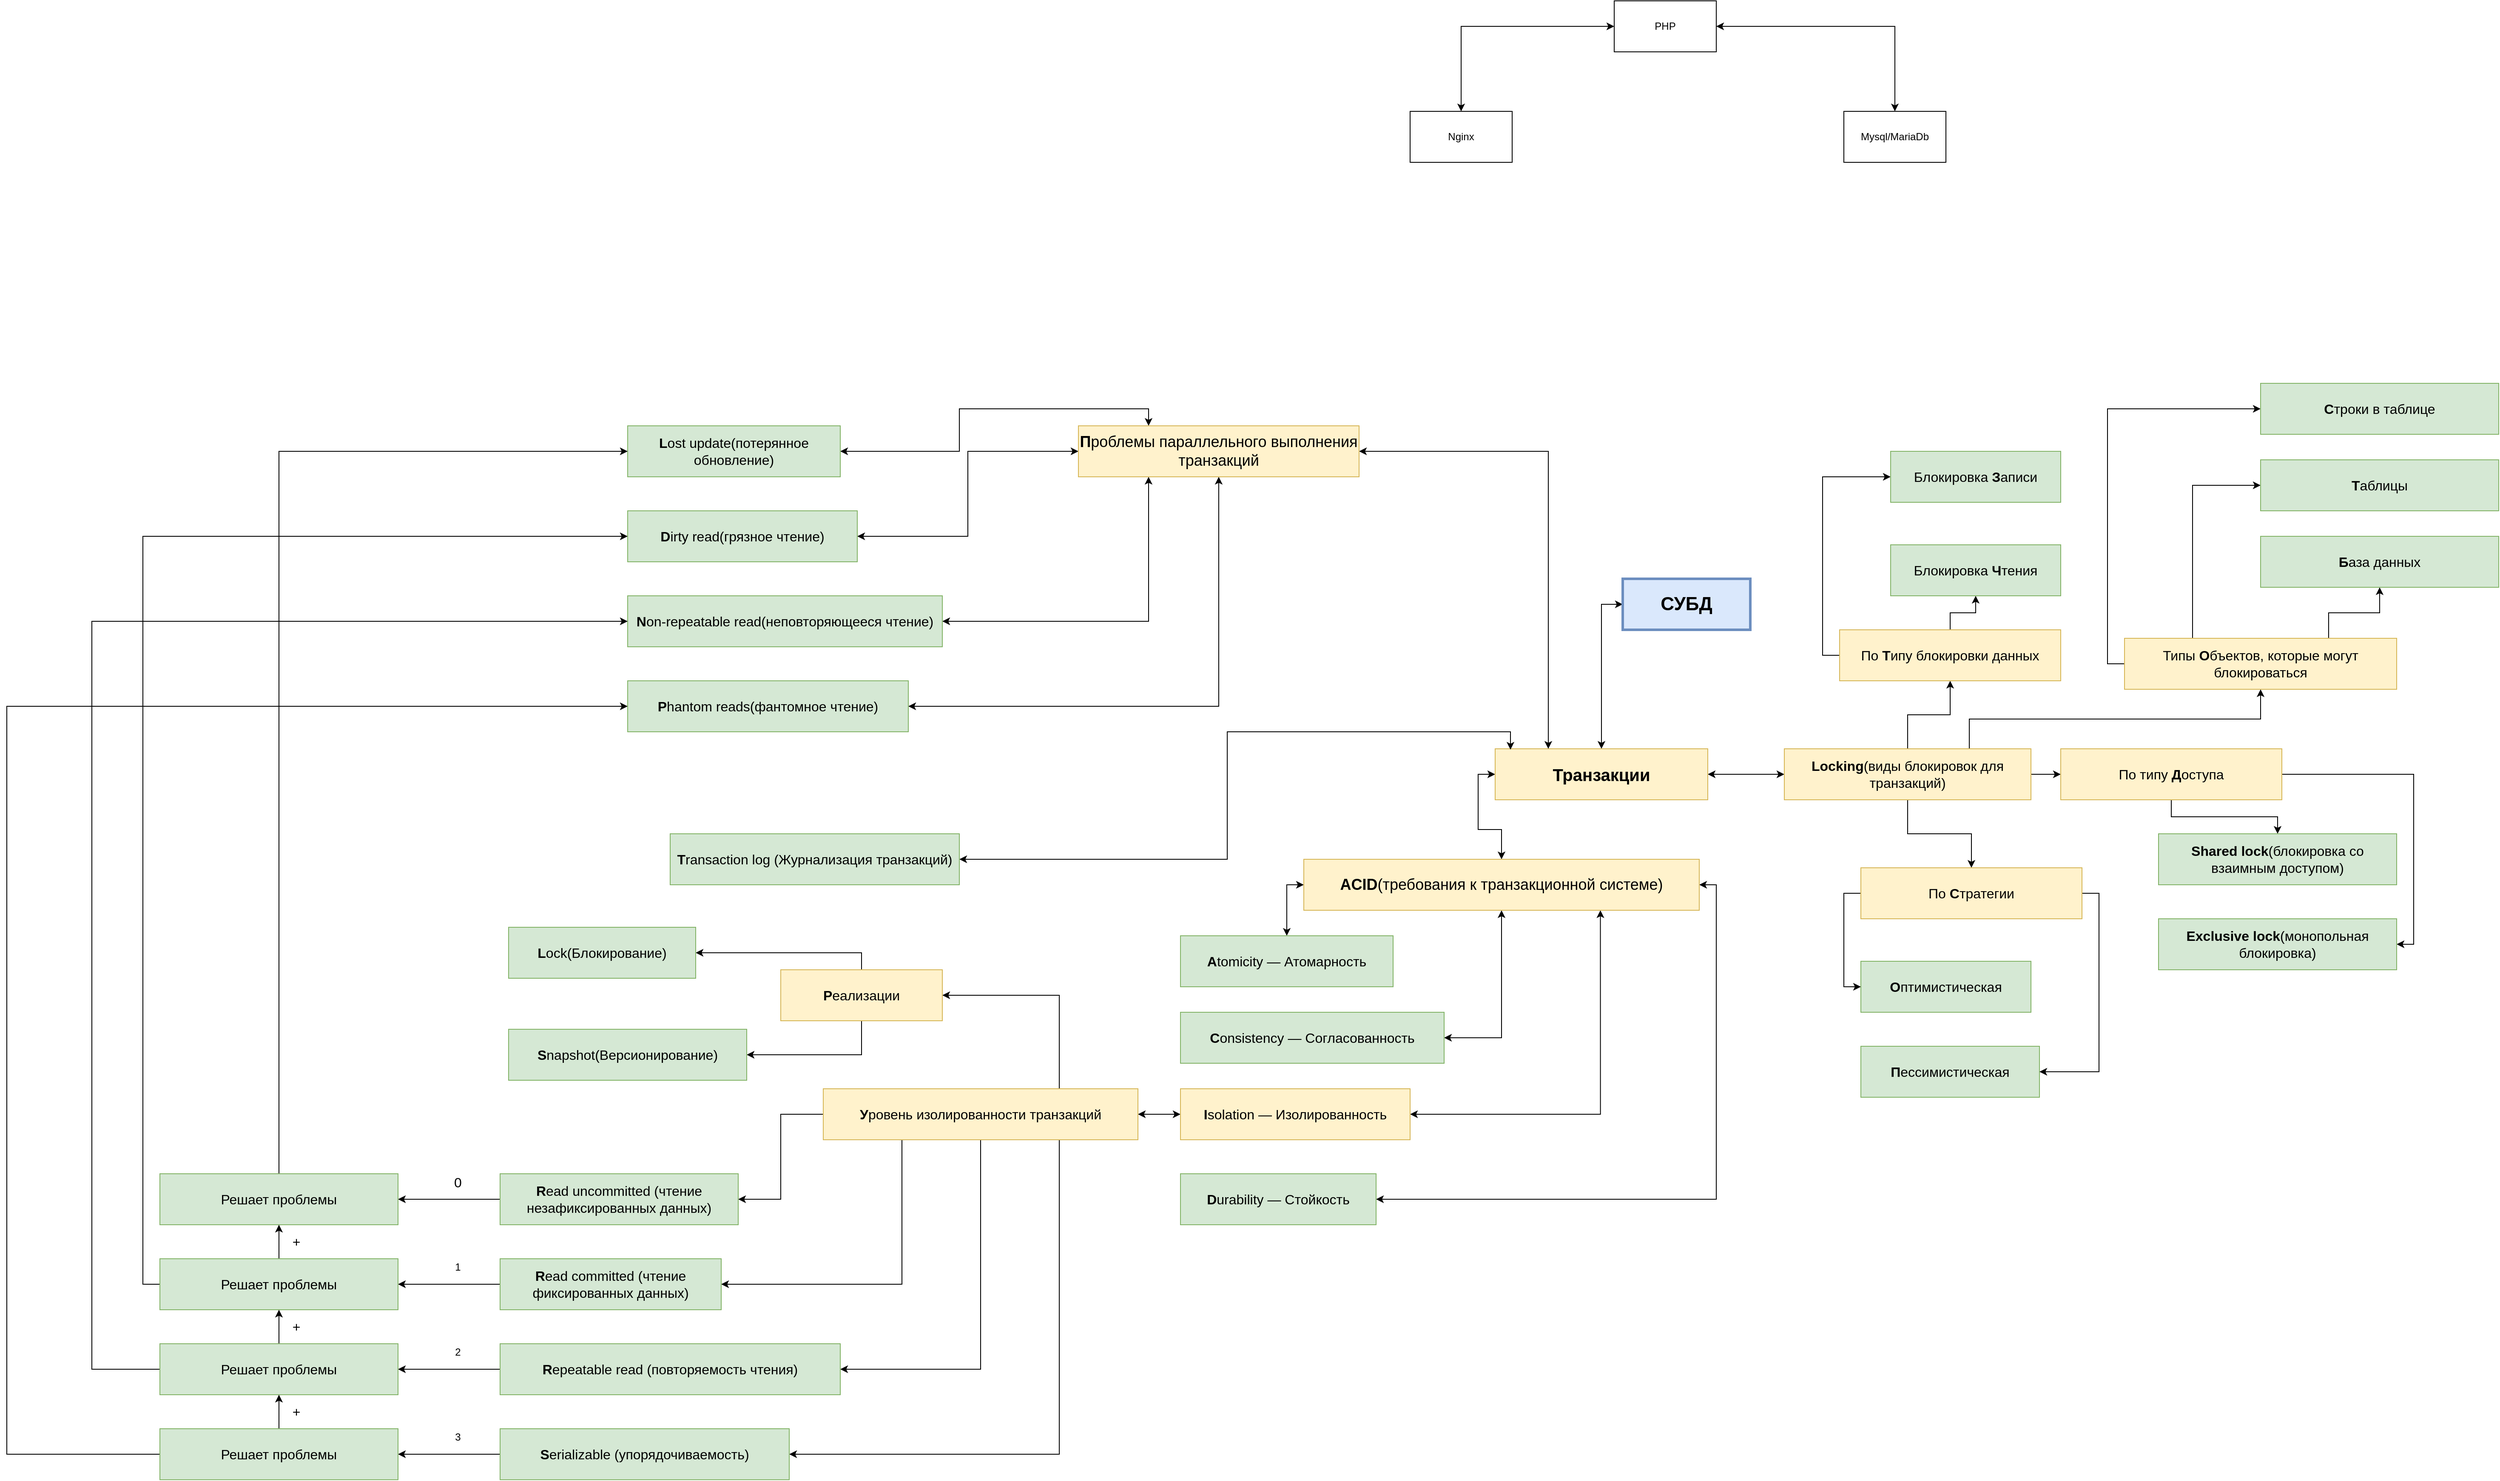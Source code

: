 <mxfile version="14.0.4" type="device"><diagram id="NggEc-Ar5cJxj9IVW6hu" name="Page-1"><mxGraphModel dx="3651" dy="4205" grid="1" gridSize="10" guides="1" tooltips="1" connect="1" arrows="1" fold="1" page="1" pageScale="1" pageWidth="2339" pageHeight="3300" math="0" shadow="0"><root><mxCell id="0"/><mxCell id="1" parent="0"/><mxCell id="qfTa_vItfqIzMVQTepIp-4" style="edgeStyle=orthogonalEdgeStyle;rounded=0;orthogonalLoop=1;jettySize=auto;html=1;exitX=0;exitY=0.5;exitDx=0;exitDy=0;entryX=0.5;entryY=0;entryDx=0;entryDy=0;startArrow=classic;startFill=1;" parent="1" source="qfTa_vItfqIzMVQTepIp-1" target="qfTa_vItfqIzMVQTepIp-2" edge="1"><mxGeometry relative="1" as="geometry"/></mxCell><mxCell id="qfTa_vItfqIzMVQTepIp-5" style="edgeStyle=orthogonalEdgeStyle;orthogonalLoop=1;jettySize=auto;html=1;exitX=1;exitY=0.5;exitDx=0;exitDy=0;entryX=0.5;entryY=0;entryDx=0;entryDy=0;rounded=0;startArrow=classic;startFill=1;" parent="1" source="qfTa_vItfqIzMVQTepIp-1" target="qfTa_vItfqIzMVQTepIp-3" edge="1"><mxGeometry relative="1" as="geometry"/></mxCell><mxCell id="qfTa_vItfqIzMVQTepIp-1" value="PHP" style="rounded=0;whiteSpace=wrap;html=1;" parent="1" vertex="1"><mxGeometry x="600" y="-320" width="120" height="60" as="geometry"/></mxCell><mxCell id="qfTa_vItfqIzMVQTepIp-2" value="Nginx" style="rounded=0;whiteSpace=wrap;html=1;" parent="1" vertex="1"><mxGeometry x="360" y="-190" width="120" height="60" as="geometry"/></mxCell><mxCell id="qfTa_vItfqIzMVQTepIp-3" value="Mysql/MariaDb" style="rounded=0;whiteSpace=wrap;html=1;" parent="1" vertex="1"><mxGeometry x="870" y="-190" width="120" height="60" as="geometry"/></mxCell><mxCell id="whAl2Tg9CzZ1MRHH0cvh-8" style="edgeStyle=orthogonalEdgeStyle;rounded=0;orthogonalLoop=1;jettySize=auto;html=1;exitX=0;exitY=0.5;exitDx=0;exitDy=0;entryX=0.5;entryY=0;entryDx=0;entryDy=0;startArrow=classic;startFill=1;" parent="1" source="whAl2Tg9CzZ1MRHH0cvh-1" target="whAl2Tg9CzZ1MRHH0cvh-2" edge="1"><mxGeometry relative="1" as="geometry"/></mxCell><mxCell id="whAl2Tg9CzZ1MRHH0cvh-1" value="&lt;font style=&quot;font-size: 22px&quot;&gt;&lt;b&gt;СУБД&lt;/b&gt;&lt;/font&gt;" style="rounded=0;whiteSpace=wrap;html=1;fillColor=#dae8fc;strokeColor=#6c8ebf;strokeWidth=3;" parent="1" vertex="1"><mxGeometry x="610" y="360" width="150" height="60" as="geometry"/></mxCell><mxCell id="whAl2Tg9CzZ1MRHH0cvh-9" style="edgeStyle=orthogonalEdgeStyle;rounded=0;orthogonalLoop=1;jettySize=auto;html=1;exitX=0;exitY=0.5;exitDx=0;exitDy=0;entryX=0.5;entryY=0;entryDx=0;entryDy=0;startArrow=classic;startFill=1;" parent="1" source="whAl2Tg9CzZ1MRHH0cvh-2" target="whAl2Tg9CzZ1MRHH0cvh-3" edge="1"><mxGeometry relative="1" as="geometry"/></mxCell><mxCell id="_fUrbU5-gdS5ZOg2XoA9-67" style="edgeStyle=orthogonalEdgeStyle;rounded=0;orthogonalLoop=1;jettySize=auto;html=1;exitX=1;exitY=0.5;exitDx=0;exitDy=0;entryX=0;entryY=0.5;entryDx=0;entryDy=0;startArrow=classic;startFill=1;endArrow=classic;endFill=1;" edge="1" parent="1" source="whAl2Tg9CzZ1MRHH0cvh-2" target="_fUrbU5-gdS5ZOg2XoA9-4"><mxGeometry relative="1" as="geometry"/></mxCell><mxCell id="whAl2Tg9CzZ1MRHH0cvh-2" value="&lt;b&gt;&lt;font style=&quot;font-size: 20px&quot;&gt;Транзакции&lt;/font&gt;&lt;/b&gt;" style="rounded=0;whiteSpace=wrap;html=1;fillColor=#fff2cc;strokeColor=#d6b656;" parent="1" vertex="1"><mxGeometry x="460" y="560" width="250" height="60" as="geometry"/></mxCell><mxCell id="whAl2Tg9CzZ1MRHH0cvh-16" style="edgeStyle=orthogonalEdgeStyle;rounded=0;orthogonalLoop=1;jettySize=auto;html=1;exitX=0;exitY=0.5;exitDx=0;exitDy=0;entryX=0.5;entryY=0;entryDx=0;entryDy=0;startArrow=classic;startFill=1;" parent="1" source="whAl2Tg9CzZ1MRHH0cvh-3" target="whAl2Tg9CzZ1MRHH0cvh-4" edge="1"><mxGeometry relative="1" as="geometry"/></mxCell><mxCell id="whAl2Tg9CzZ1MRHH0cvh-17" style="edgeStyle=orthogonalEdgeStyle;rounded=0;orthogonalLoop=1;jettySize=auto;html=1;exitX=0.5;exitY=1;exitDx=0;exitDy=0;entryX=1;entryY=0.5;entryDx=0;entryDy=0;startArrow=classic;startFill=1;" parent="1" source="whAl2Tg9CzZ1MRHH0cvh-3" target="whAl2Tg9CzZ1MRHH0cvh-5" edge="1"><mxGeometry relative="1" as="geometry"/></mxCell><mxCell id="whAl2Tg9CzZ1MRHH0cvh-18" style="edgeStyle=orthogonalEdgeStyle;rounded=0;orthogonalLoop=1;jettySize=auto;html=1;exitX=0.75;exitY=1;exitDx=0;exitDy=0;entryX=1;entryY=0.5;entryDx=0;entryDy=0;startArrow=classic;startFill=1;" parent="1" source="whAl2Tg9CzZ1MRHH0cvh-3" target="whAl2Tg9CzZ1MRHH0cvh-6" edge="1"><mxGeometry relative="1" as="geometry"/></mxCell><mxCell id="whAl2Tg9CzZ1MRHH0cvh-19" style="edgeStyle=orthogonalEdgeStyle;rounded=0;orthogonalLoop=1;jettySize=auto;html=1;exitX=1;exitY=0.5;exitDx=0;exitDy=0;entryX=1;entryY=0.5;entryDx=0;entryDy=0;startArrow=classic;startFill=1;" parent="1" source="whAl2Tg9CzZ1MRHH0cvh-3" target="whAl2Tg9CzZ1MRHH0cvh-7" edge="1"><mxGeometry relative="1" as="geometry"/></mxCell><mxCell id="whAl2Tg9CzZ1MRHH0cvh-3" value="&lt;font style=&quot;font-size: 18px&quot;&gt;&lt;b&gt;ACID&lt;/b&gt;(требования к транзакционной системе)&lt;/font&gt;" style="rounded=0;whiteSpace=wrap;html=1;fillColor=#fff2cc;strokeColor=#d6b656;" parent="1" vertex="1"><mxGeometry x="235" y="690" width="465" height="60" as="geometry"/></mxCell><mxCell id="whAl2Tg9CzZ1MRHH0cvh-4" value="&lt;font style=&quot;font-size: 16px&quot;&gt;&lt;b&gt;A&lt;/b&gt;tomicity — Атомарность&lt;/font&gt;" style="rounded=0;whiteSpace=wrap;html=1;fillColor=#d5e8d4;strokeColor=#82b366;" parent="1" vertex="1"><mxGeometry x="90" y="780" width="250" height="60" as="geometry"/></mxCell><mxCell id="whAl2Tg9CzZ1MRHH0cvh-5" value="&lt;font style=&quot;font-size: 16px&quot;&gt;&lt;b&gt;C&lt;/b&gt;onsistency — Согласованность&lt;/font&gt;" style="rounded=0;whiteSpace=wrap;html=1;fillColor=#d5e8d4;strokeColor=#82b366;" parent="1" vertex="1"><mxGeometry x="90" y="870" width="310" height="60" as="geometry"/></mxCell><mxCell id="7k4iFyv6bpZPp1MeBrvw-2" style="edgeStyle=orthogonalEdgeStyle;rounded=0;orthogonalLoop=1;jettySize=auto;html=1;exitX=0;exitY=0.5;exitDx=0;exitDy=0;entryX=1;entryY=0.5;entryDx=0;entryDy=0;startArrow=classic;startFill=1;" parent="1" source="whAl2Tg9CzZ1MRHH0cvh-6" target="7k4iFyv6bpZPp1MeBrvw-1" edge="1"><mxGeometry relative="1" as="geometry"/></mxCell><mxCell id="whAl2Tg9CzZ1MRHH0cvh-6" value="&lt;font style=&quot;font-size: 16px&quot;&gt;&lt;b&gt;I&lt;/b&gt;solation — Изолированность&lt;/font&gt;" style="rounded=0;whiteSpace=wrap;html=1;fillColor=#fff2cc;strokeColor=#d6b656;" parent="1" vertex="1"><mxGeometry x="90" y="960" width="270" height="60" as="geometry"/></mxCell><mxCell id="whAl2Tg9CzZ1MRHH0cvh-7" value="&lt;font style=&quot;font-size: 16px&quot;&gt;&lt;b&gt;D&lt;/b&gt;urability — Стойкость&lt;/font&gt;" style="rounded=0;whiteSpace=wrap;html=1;fillColor=#d5e8d4;strokeColor=#82b366;" parent="1" vertex="1"><mxGeometry x="90" y="1060" width="230" height="60" as="geometry"/></mxCell><mxCell id="_fUrbU5-gdS5ZOg2XoA9-24" style="edgeStyle=orthogonalEdgeStyle;rounded=0;orthogonalLoop=1;jettySize=auto;html=1;exitX=0;exitY=0.5;exitDx=0;exitDy=0;entryX=1;entryY=0.5;entryDx=0;entryDy=0;startArrow=none;startFill=0;endArrow=classic;endFill=1;" edge="1" parent="1" source="7k4iFyv6bpZPp1MeBrvw-1" target="_fUrbU5-gdS5ZOg2XoA9-20"><mxGeometry relative="1" as="geometry"/></mxCell><mxCell id="_fUrbU5-gdS5ZOg2XoA9-25" style="edgeStyle=orthogonalEdgeStyle;rounded=0;orthogonalLoop=1;jettySize=auto;html=1;exitX=0.25;exitY=1;exitDx=0;exitDy=0;entryX=1;entryY=0.5;entryDx=0;entryDy=0;startArrow=none;startFill=0;endArrow=classic;endFill=1;" edge="1" parent="1" source="7k4iFyv6bpZPp1MeBrvw-1" target="_fUrbU5-gdS5ZOg2XoA9-21"><mxGeometry relative="1" as="geometry"/></mxCell><mxCell id="_fUrbU5-gdS5ZOg2XoA9-26" style="edgeStyle=orthogonalEdgeStyle;rounded=0;orthogonalLoop=1;jettySize=auto;html=1;exitX=0.5;exitY=1;exitDx=0;exitDy=0;entryX=1;entryY=0.5;entryDx=0;entryDy=0;startArrow=none;startFill=0;endArrow=classic;endFill=1;" edge="1" parent="1" source="7k4iFyv6bpZPp1MeBrvw-1" target="_fUrbU5-gdS5ZOg2XoA9-22"><mxGeometry relative="1" as="geometry"/></mxCell><mxCell id="_fUrbU5-gdS5ZOg2XoA9-27" style="edgeStyle=orthogonalEdgeStyle;rounded=0;orthogonalLoop=1;jettySize=auto;html=1;exitX=0.75;exitY=1;exitDx=0;exitDy=0;entryX=1;entryY=0.5;entryDx=0;entryDy=0;startArrow=none;startFill=0;endArrow=classic;endFill=1;" edge="1" parent="1" source="7k4iFyv6bpZPp1MeBrvw-1" target="_fUrbU5-gdS5ZOg2XoA9-23"><mxGeometry relative="1" as="geometry"/></mxCell><mxCell id="_fUrbU5-gdS5ZOg2XoA9-66" style="edgeStyle=orthogonalEdgeStyle;rounded=0;orthogonalLoop=1;jettySize=auto;html=1;exitX=0.75;exitY=0;exitDx=0;exitDy=0;entryX=1;entryY=0.5;entryDx=0;entryDy=0;startArrow=none;startFill=0;endArrow=classic;endFill=1;" edge="1" parent="1" source="7k4iFyv6bpZPp1MeBrvw-1" target="_fUrbU5-gdS5ZOg2XoA9-57"><mxGeometry relative="1" as="geometry"/></mxCell><mxCell id="7k4iFyv6bpZPp1MeBrvw-1" value="&lt;font style=&quot;font-size: 16px&quot;&gt;&lt;b&gt;У&lt;/b&gt;ровень изолированности транзакций&lt;/font&gt;" style="rounded=0;whiteSpace=wrap;html=1;fillColor=#fff2cc;strokeColor=#d6b656;" parent="1" vertex="1"><mxGeometry x="-330" y="960" width="370" height="60" as="geometry"/></mxCell><mxCell id="_fUrbU5-gdS5ZOg2XoA9-19" style="edgeStyle=orthogonalEdgeStyle;rounded=0;orthogonalLoop=1;jettySize=auto;html=1;exitX=1;exitY=0.5;exitDx=0;exitDy=0;entryX=0.072;entryY=0.017;entryDx=0;entryDy=0;entryPerimeter=0;startArrow=classic;startFill=1;" edge="1" parent="1" source="_fUrbU5-gdS5ZOg2XoA9-1" target="whAl2Tg9CzZ1MRHH0cvh-2"><mxGeometry relative="1" as="geometry"/></mxCell><mxCell id="_fUrbU5-gdS5ZOg2XoA9-1" value="&lt;h1 id=&quot;firstHeading&quot; class=&quot;firstHeading&quot; style=&quot;font-size: 16px&quot; lang=&quot;ru&quot;&gt;&lt;font style=&quot;font-size: 16px&quot;&gt;&lt;span style=&quot;font-weight: normal&quot;&gt;&lt;b&gt;T&lt;/b&gt;ransaction log (Журнализация транзакций)&lt;/span&gt;&lt;/font&gt;&lt;/h1&gt;" style="rounded=0;whiteSpace=wrap;html=1;fillColor=#d5e8d4;strokeColor=#82b366;" vertex="1" parent="1"><mxGeometry x="-510" y="660" width="340" height="60" as="geometry"/></mxCell><mxCell id="_fUrbU5-gdS5ZOg2XoA9-83" style="edgeStyle=orthogonalEdgeStyle;rounded=0;orthogonalLoop=1;jettySize=auto;html=1;exitX=1;exitY=0.5;exitDx=0;exitDy=0;entryX=0;entryY=0.5;entryDx=0;entryDy=0;startArrow=none;startFill=0;endArrow=classic;endFill=1;" edge="1" parent="1" source="_fUrbU5-gdS5ZOg2XoA9-4" target="_fUrbU5-gdS5ZOg2XoA9-82"><mxGeometry relative="1" as="geometry"/></mxCell><mxCell id="_fUrbU5-gdS5ZOg2XoA9-88" style="edgeStyle=orthogonalEdgeStyle;rounded=0;orthogonalLoop=1;jettySize=auto;html=1;exitX=0.5;exitY=0;exitDx=0;exitDy=0;entryX=0.5;entryY=1;entryDx=0;entryDy=0;startArrow=none;startFill=0;endArrow=classic;endFill=1;" edge="1" parent="1" source="_fUrbU5-gdS5ZOg2XoA9-4" target="_fUrbU5-gdS5ZOg2XoA9-76"><mxGeometry relative="1" as="geometry"/></mxCell><mxCell id="_fUrbU5-gdS5ZOg2XoA9-89" style="edgeStyle=orthogonalEdgeStyle;rounded=0;orthogonalLoop=1;jettySize=auto;html=1;exitX=0.5;exitY=1;exitDx=0;exitDy=0;entryX=0.5;entryY=0;entryDx=0;entryDy=0;startArrow=none;startFill=0;endArrow=classic;endFill=1;" edge="1" parent="1" source="_fUrbU5-gdS5ZOg2XoA9-4" target="_fUrbU5-gdS5ZOg2XoA9-72"><mxGeometry relative="1" as="geometry"/></mxCell><mxCell id="_fUrbU5-gdS5ZOg2XoA9-94" style="edgeStyle=orthogonalEdgeStyle;rounded=0;orthogonalLoop=1;jettySize=auto;html=1;exitX=0.75;exitY=0;exitDx=0;exitDy=0;entryX=0.5;entryY=1;entryDx=0;entryDy=0;startArrow=none;startFill=0;endArrow=classic;endFill=1;" edge="1" parent="1" source="_fUrbU5-gdS5ZOg2XoA9-4" target="_fUrbU5-gdS5ZOg2XoA9-90"><mxGeometry relative="1" as="geometry"/></mxCell><mxCell id="_fUrbU5-gdS5ZOg2XoA9-4" value="&lt;h1 id=&quot;firstHeading&quot; class=&quot;firstHeading&quot; style=&quot;font-size: 16px&quot; lang=&quot;ru&quot;&gt;&lt;font style=&quot;font-size: 16px&quot;&gt;&lt;span style=&quot;font-weight: normal&quot;&gt;&lt;b&gt;Locking&lt;/b&gt;(виды блокировок для транзакций)&lt;br&gt;&lt;/span&gt;&lt;/font&gt;&lt;/h1&gt;" style="rounded=0;whiteSpace=wrap;html=1;fillColor=#fff2cc;strokeColor=#d6b656;" vertex="1" parent="1"><mxGeometry x="800" y="560" width="290" height="60" as="geometry"/></mxCell><mxCell id="_fUrbU5-gdS5ZOg2XoA9-13" style="edgeStyle=orthogonalEdgeStyle;rounded=0;orthogonalLoop=1;jettySize=auto;html=1;exitX=0.25;exitY=0;exitDx=0;exitDy=0;entryX=1;entryY=0.5;entryDx=0;entryDy=0;startArrow=classic;startFill=1;endArrow=classic;endFill=1;" edge="1" parent="1" source="_fUrbU5-gdS5ZOg2XoA9-6" target="_fUrbU5-gdS5ZOg2XoA9-7"><mxGeometry relative="1" as="geometry"/></mxCell><mxCell id="_fUrbU5-gdS5ZOg2XoA9-14" style="edgeStyle=orthogonalEdgeStyle;rounded=0;orthogonalLoop=1;jettySize=auto;html=1;exitX=0;exitY=0.5;exitDx=0;exitDy=0;entryX=1;entryY=0.5;entryDx=0;entryDy=0;startArrow=classic;startFill=1;" edge="1" parent="1" source="_fUrbU5-gdS5ZOg2XoA9-6" target="_fUrbU5-gdS5ZOg2XoA9-8"><mxGeometry relative="1" as="geometry"/></mxCell><mxCell id="_fUrbU5-gdS5ZOg2XoA9-15" style="edgeStyle=orthogonalEdgeStyle;rounded=0;orthogonalLoop=1;jettySize=auto;html=1;exitX=0.25;exitY=1;exitDx=0;exitDy=0;entryX=1;entryY=0.5;entryDx=0;entryDy=0;startArrow=classic;startFill=1;" edge="1" parent="1" source="_fUrbU5-gdS5ZOg2XoA9-6" target="_fUrbU5-gdS5ZOg2XoA9-9"><mxGeometry relative="1" as="geometry"/></mxCell><mxCell id="_fUrbU5-gdS5ZOg2XoA9-16" style="edgeStyle=orthogonalEdgeStyle;rounded=0;orthogonalLoop=1;jettySize=auto;html=1;exitX=0.5;exitY=1;exitDx=0;exitDy=0;entryX=1;entryY=0.5;entryDx=0;entryDy=0;startArrow=classic;startFill=1;" edge="1" parent="1" source="_fUrbU5-gdS5ZOg2XoA9-6" target="_fUrbU5-gdS5ZOg2XoA9-10"><mxGeometry relative="1" as="geometry"/></mxCell><mxCell id="_fUrbU5-gdS5ZOg2XoA9-17" style="edgeStyle=orthogonalEdgeStyle;rounded=0;orthogonalLoop=1;jettySize=auto;html=1;exitX=1;exitY=0.5;exitDx=0;exitDy=0;entryX=0.25;entryY=0;entryDx=0;entryDy=0;startArrow=classic;startFill=1;" edge="1" parent="1" source="_fUrbU5-gdS5ZOg2XoA9-6" target="whAl2Tg9CzZ1MRHH0cvh-2"><mxGeometry relative="1" as="geometry"/></mxCell><mxCell id="_fUrbU5-gdS5ZOg2XoA9-6" value="&lt;font style=&quot;font-size: 18px&quot;&gt;&lt;b&gt;П&lt;/b&gt;роблемы параллельного выполнения транзакций&lt;br&gt;&lt;/font&gt;" style="rounded=0;whiteSpace=wrap;html=1;fillColor=#fff2cc;strokeColor=#d6b656;" vertex="1" parent="1"><mxGeometry x="-30" y="180" width="330" height="60" as="geometry"/></mxCell><mxCell id="_fUrbU5-gdS5ZOg2XoA9-7" value="&lt;font style=&quot;font-size: 16px&quot;&gt;&lt;b&gt;L&lt;/b&gt;ost update(потерянное обновление)&lt;/font&gt;" style="rounded=0;whiteSpace=wrap;html=1;fillColor=#d5e8d4;strokeColor=#82b366;" vertex="1" parent="1"><mxGeometry x="-560" y="180" width="250" height="60" as="geometry"/></mxCell><mxCell id="_fUrbU5-gdS5ZOg2XoA9-8" value="&lt;font style=&quot;font-size: 16px&quot;&gt;&lt;b&gt;D&lt;/b&gt;irty read(грязное чтение)&lt;/font&gt;" style="rounded=0;whiteSpace=wrap;html=1;fillColor=#d5e8d4;strokeColor=#82b366;" vertex="1" parent="1"><mxGeometry x="-560" y="280" width="270" height="60" as="geometry"/></mxCell><mxCell id="_fUrbU5-gdS5ZOg2XoA9-9" value="&lt;font style=&quot;font-size: 16px&quot;&gt;&lt;b&gt;N&lt;/b&gt;on-repeatable read(неповторяющееся чтение)&lt;/font&gt;" style="rounded=0;whiteSpace=wrap;html=1;fillColor=#d5e8d4;strokeColor=#82b366;" vertex="1" parent="1"><mxGeometry x="-560" y="380" width="370" height="60" as="geometry"/></mxCell><mxCell id="_fUrbU5-gdS5ZOg2XoA9-10" value="&lt;font style=&quot;font-size: 16px&quot;&gt;&lt;b&gt;P&lt;/b&gt;hantom reads(фантомное чтение)&lt;/font&gt;" style="rounded=0;whiteSpace=wrap;html=1;fillColor=#d5e8d4;strokeColor=#82b366;" vertex="1" parent="1"><mxGeometry x="-560" y="480" width="330" height="60" as="geometry"/></mxCell><mxCell id="_fUrbU5-gdS5ZOg2XoA9-31" style="edgeStyle=orthogonalEdgeStyle;rounded=0;orthogonalLoop=1;jettySize=auto;html=1;exitX=0;exitY=0.5;exitDx=0;exitDy=0;entryX=1;entryY=0.5;entryDx=0;entryDy=0;startArrow=none;startFill=0;endArrow=classic;endFill=1;" edge="1" parent="1" source="_fUrbU5-gdS5ZOg2XoA9-20" target="_fUrbU5-gdS5ZOg2XoA9-28"><mxGeometry relative="1" as="geometry"/></mxCell><mxCell id="_fUrbU5-gdS5ZOg2XoA9-20" value="&lt;font style=&quot;font-size: 16px&quot;&gt;&lt;b&gt;R&lt;/b&gt;ead uncommitted (чтение незафиксированных данных)&lt;/font&gt;" style="rounded=0;whiteSpace=wrap;html=1;fillColor=#d5e8d4;strokeColor=#82b366;" vertex="1" parent="1"><mxGeometry x="-710" y="1060" width="280" height="60" as="geometry"/></mxCell><mxCell id="_fUrbU5-gdS5ZOg2XoA9-34" style="edgeStyle=orthogonalEdgeStyle;rounded=0;orthogonalLoop=1;jettySize=auto;html=1;exitX=0;exitY=0.5;exitDx=0;exitDy=0;entryX=1;entryY=0.5;entryDx=0;entryDy=0;startArrow=none;startFill=0;endArrow=classic;endFill=1;" edge="1" parent="1" source="_fUrbU5-gdS5ZOg2XoA9-21" target="_fUrbU5-gdS5ZOg2XoA9-33"><mxGeometry relative="1" as="geometry"/></mxCell><mxCell id="_fUrbU5-gdS5ZOg2XoA9-21" value="&lt;font style=&quot;font-size: 16px&quot;&gt;&lt;b&gt;R&lt;/b&gt;ead committed (чтение фиксированных данных)&lt;/font&gt;" style="rounded=0;whiteSpace=wrap;html=1;fillColor=#d5e8d4;strokeColor=#82b366;" vertex="1" parent="1"><mxGeometry x="-710" y="1160" width="260" height="60" as="geometry"/></mxCell><mxCell id="_fUrbU5-gdS5ZOg2XoA9-38" style="edgeStyle=orthogonalEdgeStyle;rounded=0;orthogonalLoop=1;jettySize=auto;html=1;exitX=0;exitY=0.5;exitDx=0;exitDy=0;entryX=1;entryY=0.5;entryDx=0;entryDy=0;startArrow=none;startFill=0;endArrow=classic;endFill=1;" edge="1" parent="1" source="_fUrbU5-gdS5ZOg2XoA9-22" target="_fUrbU5-gdS5ZOg2XoA9-37"><mxGeometry relative="1" as="geometry"/></mxCell><mxCell id="_fUrbU5-gdS5ZOg2XoA9-22" value="&lt;font style=&quot;font-size: 16px&quot;&gt;&lt;b&gt;R&lt;/b&gt;epeatable read (повторяемость чтения)&lt;/font&gt;" style="rounded=0;whiteSpace=wrap;html=1;fillColor=#d5e8d4;strokeColor=#82b366;" vertex="1" parent="1"><mxGeometry x="-710" y="1260" width="400" height="60" as="geometry"/></mxCell><mxCell id="_fUrbU5-gdS5ZOg2XoA9-44" style="edgeStyle=orthogonalEdgeStyle;rounded=0;orthogonalLoop=1;jettySize=auto;html=1;exitX=0;exitY=0.5;exitDx=0;exitDy=0;entryX=1;entryY=0.5;entryDx=0;entryDy=0;startArrow=none;startFill=0;endArrow=classic;endFill=1;" edge="1" parent="1" source="_fUrbU5-gdS5ZOg2XoA9-23" target="_fUrbU5-gdS5ZOg2XoA9-43"><mxGeometry relative="1" as="geometry"/></mxCell><mxCell id="_fUrbU5-gdS5ZOg2XoA9-23" value="&lt;font style=&quot;font-size: 16px&quot;&gt;&lt;b&gt;S&lt;/b&gt;erializable (упорядочиваемость)&lt;/font&gt;" style="rounded=0;whiteSpace=wrap;html=1;fillColor=#d5e8d4;strokeColor=#82b366;" vertex="1" parent="1"><mxGeometry x="-710" y="1360" width="340" height="60" as="geometry"/></mxCell><mxCell id="_fUrbU5-gdS5ZOg2XoA9-32" style="edgeStyle=orthogonalEdgeStyle;rounded=0;orthogonalLoop=1;jettySize=auto;html=1;exitX=0.5;exitY=0;exitDx=0;exitDy=0;entryX=0;entryY=0.5;entryDx=0;entryDy=0;startArrow=none;startFill=0;endArrow=classic;endFill=1;" edge="1" parent="1" source="_fUrbU5-gdS5ZOg2XoA9-28" target="_fUrbU5-gdS5ZOg2XoA9-7"><mxGeometry relative="1" as="geometry"/></mxCell><mxCell id="_fUrbU5-gdS5ZOg2XoA9-28" value="&lt;font style=&quot;font-size: 16px&quot;&gt;Решает проблемы&lt;br&gt;&lt;/font&gt;" style="rounded=0;whiteSpace=wrap;html=1;fillColor=#d5e8d4;strokeColor=#82b366;" vertex="1" parent="1"><mxGeometry x="-1110" y="1060" width="280" height="60" as="geometry"/></mxCell><mxCell id="_fUrbU5-gdS5ZOg2XoA9-35" style="edgeStyle=orthogonalEdgeStyle;rounded=0;orthogonalLoop=1;jettySize=auto;html=1;exitX=0;exitY=0.5;exitDx=0;exitDy=0;entryX=0;entryY=0.5;entryDx=0;entryDy=0;startArrow=none;startFill=0;endArrow=classic;endFill=1;" edge="1" parent="1" source="_fUrbU5-gdS5ZOg2XoA9-33" target="_fUrbU5-gdS5ZOg2XoA9-8"><mxGeometry relative="1" as="geometry"/></mxCell><mxCell id="_fUrbU5-gdS5ZOg2XoA9-36" style="edgeStyle=orthogonalEdgeStyle;rounded=0;orthogonalLoop=1;jettySize=auto;html=1;exitX=0.5;exitY=0;exitDx=0;exitDy=0;entryX=0.5;entryY=1;entryDx=0;entryDy=0;startArrow=none;startFill=0;endArrow=classic;endFill=1;" edge="1" parent="1" source="_fUrbU5-gdS5ZOg2XoA9-33" target="_fUrbU5-gdS5ZOg2XoA9-28"><mxGeometry relative="1" as="geometry"/></mxCell><mxCell id="_fUrbU5-gdS5ZOg2XoA9-33" value="&lt;font style=&quot;font-size: 16px&quot;&gt;Решает проблемы&lt;br&gt;&lt;/font&gt;" style="rounded=0;whiteSpace=wrap;html=1;fillColor=#d5e8d4;strokeColor=#82b366;" vertex="1" parent="1"><mxGeometry x="-1110" y="1160" width="280" height="60" as="geometry"/></mxCell><mxCell id="_fUrbU5-gdS5ZOg2XoA9-41" style="edgeStyle=orthogonalEdgeStyle;rounded=0;orthogonalLoop=1;jettySize=auto;html=1;exitX=0.5;exitY=0;exitDx=0;exitDy=0;entryX=0.5;entryY=1;entryDx=0;entryDy=0;startArrow=none;startFill=0;endArrow=classic;endFill=1;" edge="1" parent="1" source="_fUrbU5-gdS5ZOg2XoA9-37" target="_fUrbU5-gdS5ZOg2XoA9-33"><mxGeometry relative="1" as="geometry"/></mxCell><mxCell id="_fUrbU5-gdS5ZOg2XoA9-42" style="edgeStyle=orthogonalEdgeStyle;rounded=0;orthogonalLoop=1;jettySize=auto;html=1;exitX=0;exitY=0.5;exitDx=0;exitDy=0;entryX=0;entryY=0.5;entryDx=0;entryDy=0;startArrow=none;startFill=0;endArrow=classic;endFill=1;" edge="1" parent="1" source="_fUrbU5-gdS5ZOg2XoA9-37" target="_fUrbU5-gdS5ZOg2XoA9-9"><mxGeometry relative="1" as="geometry"><Array as="points"><mxPoint x="-1190" y="1290"/><mxPoint x="-1190" y="410"/></Array></mxGeometry></mxCell><mxCell id="_fUrbU5-gdS5ZOg2XoA9-37" value="&lt;font style=&quot;font-size: 16px&quot;&gt;Решает проблемы&lt;br&gt;&lt;/font&gt;" style="rounded=0;whiteSpace=wrap;html=1;fillColor=#d5e8d4;strokeColor=#82b366;" vertex="1" parent="1"><mxGeometry x="-1110" y="1260" width="280" height="60" as="geometry"/></mxCell><mxCell id="_fUrbU5-gdS5ZOg2XoA9-45" style="edgeStyle=orthogonalEdgeStyle;rounded=0;orthogonalLoop=1;jettySize=auto;html=1;exitX=0.5;exitY=0;exitDx=0;exitDy=0;entryX=0.5;entryY=1;entryDx=0;entryDy=0;startArrow=none;startFill=0;endArrow=classic;endFill=1;" edge="1" parent="1" source="_fUrbU5-gdS5ZOg2XoA9-43" target="_fUrbU5-gdS5ZOg2XoA9-37"><mxGeometry relative="1" as="geometry"/></mxCell><mxCell id="_fUrbU5-gdS5ZOg2XoA9-46" style="edgeStyle=orthogonalEdgeStyle;rounded=0;orthogonalLoop=1;jettySize=auto;html=1;exitX=0;exitY=0.5;exitDx=0;exitDy=0;entryX=0;entryY=0.5;entryDx=0;entryDy=0;startArrow=none;startFill=0;endArrow=classic;endFill=1;" edge="1" parent="1" source="_fUrbU5-gdS5ZOg2XoA9-43" target="_fUrbU5-gdS5ZOg2XoA9-10"><mxGeometry relative="1" as="geometry"><Array as="points"><mxPoint x="-1290" y="1390"/><mxPoint x="-1290" y="510"/></Array></mxGeometry></mxCell><mxCell id="_fUrbU5-gdS5ZOg2XoA9-43" value="&lt;font style=&quot;font-size: 16px&quot;&gt;Решает проблемы&lt;br&gt;&lt;/font&gt;" style="rounded=0;whiteSpace=wrap;html=1;fillColor=#d5e8d4;strokeColor=#82b366;" vertex="1" parent="1"><mxGeometry x="-1110" y="1360" width="280" height="60" as="geometry"/></mxCell><mxCell id="_fUrbU5-gdS5ZOg2XoA9-47" value="&lt;font style=&quot;font-size: 16px&quot;&gt;+&lt;/font&gt;" style="text;html=1;align=center;verticalAlign=middle;resizable=0;points=[];autosize=1;" vertex="1" parent="1"><mxGeometry x="-965" y="1130" width="30" height="20" as="geometry"/></mxCell><mxCell id="_fUrbU5-gdS5ZOg2XoA9-50" value="&lt;font style=&quot;font-size: 16px&quot;&gt;+&lt;/font&gt;" style="text;html=1;align=center;verticalAlign=middle;resizable=0;points=[];autosize=1;" vertex="1" parent="1"><mxGeometry x="-965" y="1230" width="30" height="20" as="geometry"/></mxCell><mxCell id="_fUrbU5-gdS5ZOg2XoA9-51" value="&lt;font style=&quot;font-size: 16px&quot;&gt;+&lt;/font&gt;" style="text;html=1;align=center;verticalAlign=middle;resizable=0;points=[];autosize=1;" vertex="1" parent="1"><mxGeometry x="-965" y="1330" width="30" height="20" as="geometry"/></mxCell><mxCell id="_fUrbU5-gdS5ZOg2XoA9-52" value="&lt;font style=&quot;font-size: 16px&quot;&gt;0&lt;/font&gt;" style="text;html=1;align=center;verticalAlign=middle;resizable=0;points=[];autosize=1;" vertex="1" parent="1"><mxGeometry x="-775" y="1060" width="30" height="20" as="geometry"/></mxCell><mxCell id="_fUrbU5-gdS5ZOg2XoA9-54" value="1" style="text;html=1;align=center;verticalAlign=middle;resizable=0;points=[];autosize=1;" vertex="1" parent="1"><mxGeometry x="-770" y="1160" width="20" height="20" as="geometry"/></mxCell><mxCell id="_fUrbU5-gdS5ZOg2XoA9-55" value="2" style="text;html=1;align=center;verticalAlign=middle;resizable=0;points=[];autosize=1;" vertex="1" parent="1"><mxGeometry x="-770" y="1260" width="20" height="20" as="geometry"/></mxCell><mxCell id="_fUrbU5-gdS5ZOg2XoA9-56" value="3" style="text;html=1;align=center;verticalAlign=middle;resizable=0;points=[];autosize=1;" vertex="1" parent="1"><mxGeometry x="-770" y="1360" width="20" height="20" as="geometry"/></mxCell><mxCell id="_fUrbU5-gdS5ZOg2XoA9-64" style="edgeStyle=orthogonalEdgeStyle;rounded=0;orthogonalLoop=1;jettySize=auto;html=1;exitX=0.5;exitY=0;exitDx=0;exitDy=0;entryX=1;entryY=0.5;entryDx=0;entryDy=0;startArrow=none;startFill=0;endArrow=classic;endFill=1;" edge="1" parent="1" source="_fUrbU5-gdS5ZOg2XoA9-57" target="_fUrbU5-gdS5ZOg2XoA9-58"><mxGeometry relative="1" as="geometry"/></mxCell><mxCell id="_fUrbU5-gdS5ZOg2XoA9-65" style="edgeStyle=orthogonalEdgeStyle;rounded=0;orthogonalLoop=1;jettySize=auto;html=1;exitX=0.5;exitY=1;exitDx=0;exitDy=0;entryX=1;entryY=0.5;entryDx=0;entryDy=0;startArrow=none;startFill=0;endArrow=classic;endFill=1;" edge="1" parent="1" source="_fUrbU5-gdS5ZOg2XoA9-57" target="_fUrbU5-gdS5ZOg2XoA9-59"><mxGeometry relative="1" as="geometry"/></mxCell><mxCell id="_fUrbU5-gdS5ZOg2XoA9-57" value="&lt;font style=&quot;font-size: 16px&quot;&gt;&lt;b&gt;Р&lt;/b&gt;еализации&lt;/font&gt;" style="rounded=0;whiteSpace=wrap;html=1;fillColor=#fff2cc;strokeColor=#d6b656;" vertex="1" parent="1"><mxGeometry x="-380" y="820" width="190" height="60" as="geometry"/></mxCell><mxCell id="_fUrbU5-gdS5ZOg2XoA9-58" value="&lt;font style=&quot;font-size: 16px&quot;&gt;&lt;b&gt;L&lt;/b&gt;ock(Блокирование)&lt;/font&gt;" style="rounded=0;whiteSpace=wrap;html=1;fillColor=#d5e8d4;strokeColor=#82b366;" vertex="1" parent="1"><mxGeometry x="-700" y="770" width="220" height="60" as="geometry"/></mxCell><mxCell id="_fUrbU5-gdS5ZOg2XoA9-59" value="&lt;font style=&quot;font-size: 16px&quot;&gt;&lt;b&gt;S&lt;/b&gt;napshot(Версионирование)&lt;/font&gt;" style="rounded=0;whiteSpace=wrap;html=1;fillColor=#d5e8d4;strokeColor=#82b366;" vertex="1" parent="1"><mxGeometry x="-700" y="890" width="280" height="60" as="geometry"/></mxCell><mxCell id="_fUrbU5-gdS5ZOg2XoA9-68" value="&lt;font style=&quot;font-size: 16px&quot;&gt;&lt;b&gt;О&lt;/b&gt;птимистическая&lt;/font&gt;" style="rounded=0;whiteSpace=wrap;html=1;fillColor=#d5e8d4;strokeColor=#82b366;" vertex="1" parent="1"><mxGeometry x="890" y="810" width="200" height="60" as="geometry"/></mxCell><mxCell id="_fUrbU5-gdS5ZOg2XoA9-69" value="&lt;font style=&quot;font-size: 16px&quot;&gt;&lt;b&gt;П&lt;/b&gt;ессимистическая&lt;/font&gt;" style="rounded=0;whiteSpace=wrap;html=1;fillColor=#d5e8d4;strokeColor=#82b366;" vertex="1" parent="1"><mxGeometry x="890" y="910" width="210" height="60" as="geometry"/></mxCell><mxCell id="_fUrbU5-gdS5ZOg2XoA9-74" style="edgeStyle=orthogonalEdgeStyle;rounded=0;orthogonalLoop=1;jettySize=auto;html=1;exitX=0;exitY=0.5;exitDx=0;exitDy=0;entryX=0;entryY=0.5;entryDx=0;entryDy=0;startArrow=none;startFill=0;endArrow=classic;endFill=1;" edge="1" parent="1" source="_fUrbU5-gdS5ZOg2XoA9-72" target="_fUrbU5-gdS5ZOg2XoA9-68"><mxGeometry relative="1" as="geometry"/></mxCell><mxCell id="_fUrbU5-gdS5ZOg2XoA9-75" style="edgeStyle=orthogonalEdgeStyle;rounded=0;orthogonalLoop=1;jettySize=auto;html=1;exitX=1;exitY=0.5;exitDx=0;exitDy=0;entryX=1;entryY=0.5;entryDx=0;entryDy=0;startArrow=none;startFill=0;endArrow=classic;endFill=1;" edge="1" parent="1" source="_fUrbU5-gdS5ZOg2XoA9-72" target="_fUrbU5-gdS5ZOg2XoA9-69"><mxGeometry relative="1" as="geometry"/></mxCell><mxCell id="_fUrbU5-gdS5ZOg2XoA9-72" value="&lt;font style=&quot;font-size: 16px&quot;&gt;По &lt;b&gt;С&lt;/b&gt;тратегии&lt;br&gt;&lt;/font&gt;" style="rounded=0;whiteSpace=wrap;html=1;fillColor=#fff2cc;strokeColor=#d6b656;" vertex="1" parent="1"><mxGeometry x="890" y="700" width="260" height="60" as="geometry"/></mxCell><mxCell id="_fUrbU5-gdS5ZOg2XoA9-80" style="edgeStyle=orthogonalEdgeStyle;rounded=0;orthogonalLoop=1;jettySize=auto;html=1;exitX=0.5;exitY=0;exitDx=0;exitDy=0;entryX=0.5;entryY=1;entryDx=0;entryDy=0;startArrow=none;startFill=0;endArrow=classic;endFill=1;" edge="1" parent="1" source="_fUrbU5-gdS5ZOg2XoA9-76" target="_fUrbU5-gdS5ZOg2XoA9-78"><mxGeometry relative="1" as="geometry"/></mxCell><mxCell id="_fUrbU5-gdS5ZOg2XoA9-81" style="edgeStyle=orthogonalEdgeStyle;rounded=0;orthogonalLoop=1;jettySize=auto;html=1;exitX=0;exitY=0.5;exitDx=0;exitDy=0;entryX=0;entryY=0.5;entryDx=0;entryDy=0;startArrow=none;startFill=0;endArrow=classic;endFill=1;" edge="1" parent="1" source="_fUrbU5-gdS5ZOg2XoA9-76" target="_fUrbU5-gdS5ZOg2XoA9-77"><mxGeometry relative="1" as="geometry"/></mxCell><mxCell id="_fUrbU5-gdS5ZOg2XoA9-76" value="&lt;font style=&quot;font-size: 16px&quot;&gt;По &lt;b&gt;Т&lt;/b&gt;ипу блокировки данных &lt;br&gt;&lt;/font&gt;" style="rounded=0;whiteSpace=wrap;html=1;fillColor=#fff2cc;strokeColor=#d6b656;" vertex="1" parent="1"><mxGeometry x="865" y="420" width="260" height="60" as="geometry"/></mxCell><mxCell id="_fUrbU5-gdS5ZOg2XoA9-77" value="&lt;font style=&quot;font-size: 16px&quot;&gt;&lt;span class=&quot;keyword&quot;&gt;Блокировка&lt;/span&gt; &lt;b&gt;З&lt;/b&gt;аписи&lt;/font&gt;" style="rounded=0;whiteSpace=wrap;html=1;fillColor=#d5e8d4;strokeColor=#82b366;" vertex="1" parent="1"><mxGeometry x="925" y="210" width="200" height="60" as="geometry"/></mxCell><mxCell id="_fUrbU5-gdS5ZOg2XoA9-78" value="&lt;font style=&quot;font-size: 16px&quot;&gt;&lt;span class=&quot;keyword&quot;&gt;Блокировка&lt;/span&gt; &lt;b&gt;Ч&lt;/b&gt;тения&lt;/font&gt;" style="rounded=0;whiteSpace=wrap;html=1;fillColor=#d5e8d4;strokeColor=#82b366;" vertex="1" parent="1"><mxGeometry x="925" y="320" width="200" height="60" as="geometry"/></mxCell><mxCell id="_fUrbU5-gdS5ZOg2XoA9-86" style="edgeStyle=orthogonalEdgeStyle;rounded=0;orthogonalLoop=1;jettySize=auto;html=1;exitX=1;exitY=0.5;exitDx=0;exitDy=0;entryX=1;entryY=0.5;entryDx=0;entryDy=0;startArrow=none;startFill=0;endArrow=classic;endFill=1;" edge="1" parent="1" source="_fUrbU5-gdS5ZOg2XoA9-82" target="_fUrbU5-gdS5ZOg2XoA9-85"><mxGeometry relative="1" as="geometry"/></mxCell><mxCell id="_fUrbU5-gdS5ZOg2XoA9-87" style="edgeStyle=orthogonalEdgeStyle;rounded=0;orthogonalLoop=1;jettySize=auto;html=1;exitX=0.5;exitY=1;exitDx=0;exitDy=0;entryX=0.5;entryY=0;entryDx=0;entryDy=0;startArrow=none;startFill=0;endArrow=classic;endFill=1;" edge="1" parent="1" source="_fUrbU5-gdS5ZOg2XoA9-82" target="_fUrbU5-gdS5ZOg2XoA9-84"><mxGeometry relative="1" as="geometry"/></mxCell><mxCell id="_fUrbU5-gdS5ZOg2XoA9-82" value="&lt;font style=&quot;font-size: 16px&quot;&gt;По типу &lt;b&gt;Д&lt;/b&gt;оступа&lt;br&gt;&lt;/font&gt;" style="rounded=0;whiteSpace=wrap;html=1;fillColor=#fff2cc;strokeColor=#d6b656;" vertex="1" parent="1"><mxGeometry x="1125" y="560" width="260" height="60" as="geometry"/></mxCell><mxCell id="_fUrbU5-gdS5ZOg2XoA9-84" value="&lt;font style=&quot;font-size: 16px&quot;&gt;&lt;b&gt;Shared lock&lt;/b&gt;(блокировка со взаимным доступом)&lt;/font&gt;" style="rounded=0;whiteSpace=wrap;html=1;fillColor=#d5e8d4;strokeColor=#82b366;" vertex="1" parent="1"><mxGeometry x="1240" y="660" width="280" height="60" as="geometry"/></mxCell><mxCell id="_fUrbU5-gdS5ZOg2XoA9-85" value="&lt;b&gt;&lt;font style=&quot;font-size: 16px&quot;&gt;Exclusive lock&lt;/font&gt;&lt;/b&gt;&lt;font style=&quot;font-size: 16px&quot;&gt;(монопольная блокировка)&lt;/font&gt;" style="rounded=0;whiteSpace=wrap;html=1;fillColor=#d5e8d4;strokeColor=#82b366;" vertex="1" parent="1"><mxGeometry x="1240" y="760" width="280" height="60" as="geometry"/></mxCell><mxCell id="_fUrbU5-gdS5ZOg2XoA9-95" style="edgeStyle=orthogonalEdgeStyle;rounded=0;orthogonalLoop=1;jettySize=auto;html=1;exitX=0.75;exitY=0;exitDx=0;exitDy=0;entryX=0.5;entryY=1;entryDx=0;entryDy=0;startArrow=none;startFill=0;endArrow=classic;endFill=1;" edge="1" parent="1" source="_fUrbU5-gdS5ZOg2XoA9-90" target="_fUrbU5-gdS5ZOg2XoA9-93"><mxGeometry relative="1" as="geometry"/></mxCell><mxCell id="_fUrbU5-gdS5ZOg2XoA9-97" style="edgeStyle=orthogonalEdgeStyle;rounded=0;orthogonalLoop=1;jettySize=auto;html=1;exitX=0.25;exitY=0;exitDx=0;exitDy=0;entryX=0;entryY=0.5;entryDx=0;entryDy=0;startArrow=none;startFill=0;endArrow=classic;endFill=1;" edge="1" parent="1" source="_fUrbU5-gdS5ZOg2XoA9-90" target="_fUrbU5-gdS5ZOg2XoA9-92"><mxGeometry relative="1" as="geometry"/></mxCell><mxCell id="_fUrbU5-gdS5ZOg2XoA9-98" style="edgeStyle=orthogonalEdgeStyle;rounded=0;orthogonalLoop=1;jettySize=auto;html=1;exitX=0;exitY=0.5;exitDx=0;exitDy=0;entryX=0;entryY=0.5;entryDx=0;entryDy=0;startArrow=none;startFill=0;endArrow=classic;endFill=1;" edge="1" parent="1" source="_fUrbU5-gdS5ZOg2XoA9-90" target="_fUrbU5-gdS5ZOg2XoA9-91"><mxGeometry relative="1" as="geometry"/></mxCell><mxCell id="_fUrbU5-gdS5ZOg2XoA9-90" value="&lt;font style=&quot;font-size: 16px&quot;&gt;Типы &lt;b&gt;О&lt;/b&gt;бъектов, которые могут блокироваться&lt;/font&gt;" style="rounded=0;whiteSpace=wrap;html=1;fillColor=#fff2cc;strokeColor=#d6b656;" vertex="1" parent="1"><mxGeometry x="1200" y="430" width="320" height="60" as="geometry"/></mxCell><mxCell id="_fUrbU5-gdS5ZOg2XoA9-91" value="&lt;font style=&quot;font-size: 16px&quot;&gt;&lt;b&gt;С&lt;/b&gt;троки в таблице&lt;/font&gt;" style="rounded=0;whiteSpace=wrap;html=1;fillColor=#d5e8d4;strokeColor=#82b366;" vertex="1" parent="1"><mxGeometry x="1360" y="130" width="280" height="60" as="geometry"/></mxCell><mxCell id="_fUrbU5-gdS5ZOg2XoA9-92" value="&lt;font style=&quot;font-size: 16px&quot;&gt;&lt;b&gt;Т&lt;/b&gt;аблицы&lt;/font&gt;" style="rounded=0;whiteSpace=wrap;html=1;fillColor=#d5e8d4;strokeColor=#82b366;" vertex="1" parent="1"><mxGeometry x="1360" y="220" width="280" height="60" as="geometry"/></mxCell><mxCell id="_fUrbU5-gdS5ZOg2XoA9-93" value="&lt;font style=&quot;font-size: 16px&quot;&gt;&lt;b&gt;Б&lt;/b&gt;аза данных&lt;/font&gt;" style="rounded=0;whiteSpace=wrap;html=1;fillColor=#d5e8d4;strokeColor=#82b366;" vertex="1" parent="1"><mxGeometry x="1360" y="310" width="280" height="60" as="geometry"/></mxCell></root></mxGraphModel></diagram></mxfile>